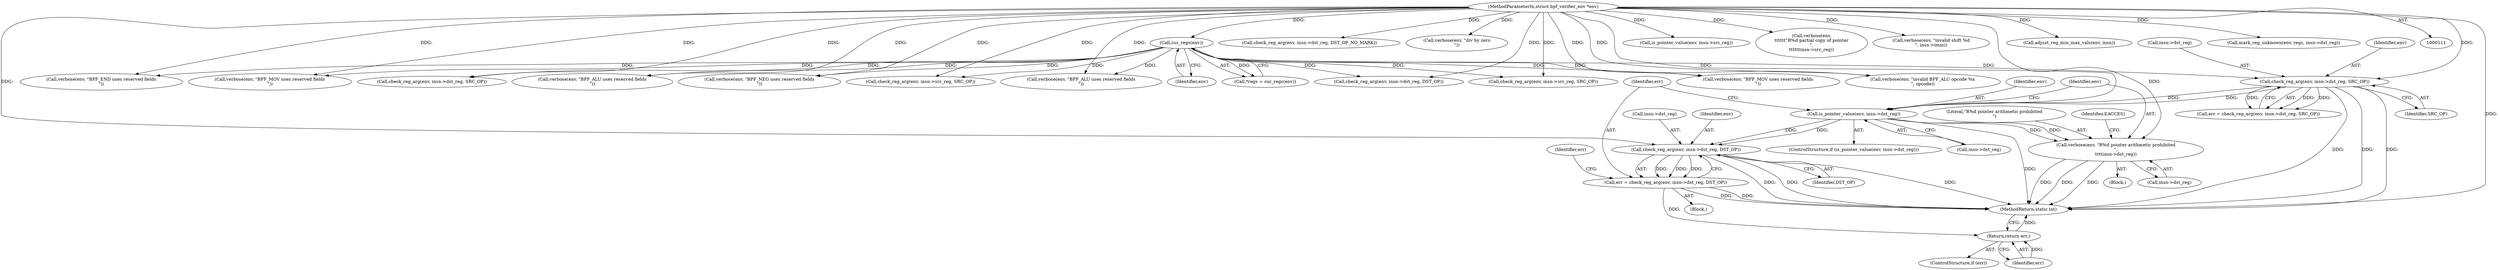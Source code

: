 digraph "0_linux_0c17d1d2c61936401f4702e1846e2c19b200f958_0@pointer" {
"1000233" [label="(Call,is_pointer_value(env, insn->dst_reg))"];
"1000222" [label="(Call,check_reg_arg(env, insn->dst_reg, SRC_OP))"];
"1000118" [label="(Call,cur_regs(env))"];
"1000112" [label="(MethodParameterIn,struct bpf_verifier_env *env)"];
"1000239" [label="(Call,verbose(env, \"R%d pointer arithmetic prohibited\n\",\n\t\t\t\tinsn->dst_reg))"];
"1000250" [label="(Call,check_reg_arg(env, insn->dst_reg, DST_OP))"];
"1000248" [label="(Call,err = check_reg_arg(env, insn->dst_reg, DST_OP))"];
"1000258" [label="(Return,return err;)"];
"1000168" [label="(Call,verbose(env, \"BPF_NEG uses reserved fields\n\"))"];
"1000220" [label="(Call,err = check_reg_arg(env, insn->dst_reg, SRC_OP))"];
"1000287" [label="(Call,verbose(env, \"BPF_MOV uses reserved fields\n\"))"];
"1000227" [label="(Identifier,SRC_OP)"];
"1000234" [label="(Identifier,env)"];
"1000524" [label="(Call,check_reg_arg(env, insn->dst_reg, SRC_OP))"];
"1000112" [label="(MethodParameterIn,struct bpf_verifier_env *env)"];
"1000516" [label="(Call,verbose(env, \"BPF_ALU uses reserved fields\n\"))"];
"1000119" [label="(Identifier,env)"];
"1000618" [label="(Call,check_reg_arg(env, insn->dst_reg, DST_OP_NO_MARK))"];
"1000249" [label="(Identifier,err)"];
"1000556" [label="(Call,verbose(env, \"div by zero\n\"))"];
"1000256" [label="(ControlStructure,if (err))"];
"1000320" [label="(Call,verbose(env, \"BPF_MOV uses reserved fields\n\"))"];
"1000328" [label="(Call,check_reg_arg(env, insn->dst_reg, DST_OP))"];
"1000491" [label="(Call,check_reg_arg(env, insn->src_reg, SRC_OP))"];
"1000224" [label="(Call,insn->dst_reg)"];
"1000483" [label="(Call,verbose(env, \"BPF_ALU uses reserved fields\n\"))"];
"1000453" [label="(Call,verbose(env, \"invalid BPF_ALU opcode %x\n\", opcode))"];
"1000233" [label="(Call,is_pointer_value(env, insn->dst_reg))"];
"1000241" [label="(Literal,\"R%d pointer arithmetic prohibited\n\")"];
"1000239" [label="(Call,verbose(env, \"R%d pointer arithmetic prohibited\n\",\n\t\t\t\tinsn->dst_reg))"];
"1000257" [label="(Identifier,err)"];
"1000259" [label="(Identifier,err)"];
"1000252" [label="(Call,insn->dst_reg)"];
"1000235" [label="(Call,insn->dst_reg)"];
"1000377" [label="(Call,is_pointer_value(env, insn->src_reg))"];
"1000240" [label="(Identifier,env)"];
"1000383" [label="(Call,verbose(env,\n\t\t\t\t\t\t\"R%d partial copy of pointer\n\",\n\t\t\t\t\t\tinsn->src_reg))"];
"1000607" [label="(Call,verbose(env, \"invalid shift %d\n\", insn->imm))"];
"1000295" [label="(Call,check_reg_arg(env, insn->src_reg, SRC_OP))"];
"1000242" [label="(Call,insn->dst_reg)"];
"1000250" [label="(Call,check_reg_arg(env, insn->dst_reg, DST_OP))"];
"1000629" [label="(Call,adjust_reg_min_max_vals(env, insn))"];
"1000116" [label="(Call,*regs = cur_regs(env))"];
"1000248" [label="(Call,err = check_reg_arg(env, insn->dst_reg, DST_OP))"];
"1000232" [label="(ControlStructure,if (is_pointer_value(env, insn->dst_reg)))"];
"1000238" [label="(Block,)"];
"1000222" [label="(Call,check_reg_arg(env, insn->dst_reg, SRC_OP))"];
"1000118" [label="(Call,cur_regs(env))"];
"1000634" [label="(MethodReturn,static int)"];
"1000392" [label="(Call,mark_reg_unknown(env, regs, insn->dst_reg))"];
"1000258" [label="(Return,return err;)"];
"1000255" [label="(Identifier,DST_OP)"];
"1000247" [label="(Identifier,EACCES)"];
"1000223" [label="(Identifier,env)"];
"1000136" [label="(Block,)"];
"1000214" [label="(Call,verbose(env, \"BPF_END uses reserved fields\n\"))"];
"1000251" [label="(Identifier,env)"];
"1000233" -> "1000232"  [label="AST: "];
"1000233" -> "1000235"  [label="CFG: "];
"1000234" -> "1000233"  [label="AST: "];
"1000235" -> "1000233"  [label="AST: "];
"1000240" -> "1000233"  [label="CFG: "];
"1000249" -> "1000233"  [label="CFG: "];
"1000233" -> "1000634"  [label="DDG: "];
"1000222" -> "1000233"  [label="DDG: "];
"1000222" -> "1000233"  [label="DDG: "];
"1000112" -> "1000233"  [label="DDG: "];
"1000233" -> "1000239"  [label="DDG: "];
"1000233" -> "1000239"  [label="DDG: "];
"1000233" -> "1000250"  [label="DDG: "];
"1000233" -> "1000250"  [label="DDG: "];
"1000222" -> "1000220"  [label="AST: "];
"1000222" -> "1000227"  [label="CFG: "];
"1000223" -> "1000222"  [label="AST: "];
"1000224" -> "1000222"  [label="AST: "];
"1000227" -> "1000222"  [label="AST: "];
"1000220" -> "1000222"  [label="CFG: "];
"1000222" -> "1000634"  [label="DDG: "];
"1000222" -> "1000634"  [label="DDG: "];
"1000222" -> "1000634"  [label="DDG: "];
"1000222" -> "1000220"  [label="DDG: "];
"1000222" -> "1000220"  [label="DDG: "];
"1000222" -> "1000220"  [label="DDG: "];
"1000118" -> "1000222"  [label="DDG: "];
"1000112" -> "1000222"  [label="DDG: "];
"1000118" -> "1000116"  [label="AST: "];
"1000118" -> "1000119"  [label="CFG: "];
"1000119" -> "1000118"  [label="AST: "];
"1000116" -> "1000118"  [label="CFG: "];
"1000118" -> "1000116"  [label="DDG: "];
"1000112" -> "1000118"  [label="DDG: "];
"1000118" -> "1000168"  [label="DDG: "];
"1000118" -> "1000214"  [label="DDG: "];
"1000118" -> "1000287"  [label="DDG: "];
"1000118" -> "1000295"  [label="DDG: "];
"1000118" -> "1000320"  [label="DDG: "];
"1000118" -> "1000328"  [label="DDG: "];
"1000118" -> "1000453"  [label="DDG: "];
"1000118" -> "1000483"  [label="DDG: "];
"1000118" -> "1000491"  [label="DDG: "];
"1000118" -> "1000516"  [label="DDG: "];
"1000118" -> "1000524"  [label="DDG: "];
"1000112" -> "1000111"  [label="AST: "];
"1000112" -> "1000634"  [label="DDG: "];
"1000112" -> "1000168"  [label="DDG: "];
"1000112" -> "1000214"  [label="DDG: "];
"1000112" -> "1000239"  [label="DDG: "];
"1000112" -> "1000250"  [label="DDG: "];
"1000112" -> "1000287"  [label="DDG: "];
"1000112" -> "1000295"  [label="DDG: "];
"1000112" -> "1000320"  [label="DDG: "];
"1000112" -> "1000328"  [label="DDG: "];
"1000112" -> "1000377"  [label="DDG: "];
"1000112" -> "1000383"  [label="DDG: "];
"1000112" -> "1000392"  [label="DDG: "];
"1000112" -> "1000453"  [label="DDG: "];
"1000112" -> "1000483"  [label="DDG: "];
"1000112" -> "1000491"  [label="DDG: "];
"1000112" -> "1000516"  [label="DDG: "];
"1000112" -> "1000524"  [label="DDG: "];
"1000112" -> "1000556"  [label="DDG: "];
"1000112" -> "1000607"  [label="DDG: "];
"1000112" -> "1000618"  [label="DDG: "];
"1000112" -> "1000629"  [label="DDG: "];
"1000239" -> "1000238"  [label="AST: "];
"1000239" -> "1000242"  [label="CFG: "];
"1000240" -> "1000239"  [label="AST: "];
"1000241" -> "1000239"  [label="AST: "];
"1000242" -> "1000239"  [label="AST: "];
"1000247" -> "1000239"  [label="CFG: "];
"1000239" -> "1000634"  [label="DDG: "];
"1000239" -> "1000634"  [label="DDG: "];
"1000239" -> "1000634"  [label="DDG: "];
"1000250" -> "1000248"  [label="AST: "];
"1000250" -> "1000255"  [label="CFG: "];
"1000251" -> "1000250"  [label="AST: "];
"1000252" -> "1000250"  [label="AST: "];
"1000255" -> "1000250"  [label="AST: "];
"1000248" -> "1000250"  [label="CFG: "];
"1000250" -> "1000634"  [label="DDG: "];
"1000250" -> "1000634"  [label="DDG: "];
"1000250" -> "1000634"  [label="DDG: "];
"1000250" -> "1000248"  [label="DDG: "];
"1000250" -> "1000248"  [label="DDG: "];
"1000250" -> "1000248"  [label="DDG: "];
"1000248" -> "1000136"  [label="AST: "];
"1000249" -> "1000248"  [label="AST: "];
"1000257" -> "1000248"  [label="CFG: "];
"1000248" -> "1000634"  [label="DDG: "];
"1000248" -> "1000634"  [label="DDG: "];
"1000248" -> "1000258"  [label="DDG: "];
"1000258" -> "1000256"  [label="AST: "];
"1000258" -> "1000259"  [label="CFG: "];
"1000259" -> "1000258"  [label="AST: "];
"1000634" -> "1000258"  [label="CFG: "];
"1000258" -> "1000634"  [label="DDG: "];
"1000259" -> "1000258"  [label="DDG: "];
}
